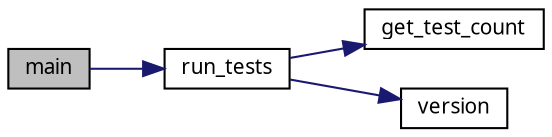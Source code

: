 digraph G
{
  edge [fontname="FreeSans.ttf",fontsize="10",labelfontname="FreeSans.ttf",labelfontsize="10"];
  node [fontname="FreeSans.ttf",fontsize="10",shape=record];
  rankdir=LR;
  Node1 [label="main",height=0.2,width=0.4,color="black", fillcolor="grey75", style="filled" fontcolor="black"];
  Node1 -> Node2 [color="midnightblue",fontsize="10",style="solid",fontname="FreeSans.ttf"];
  Node2 [label="run_tests",height=0.2,width=0.4,color="black", fillcolor="white", style="filled",URL="$shortcut_8cpp.html#ac3ef4e4ac9b8681e56bf390cb4c152cd"];
  Node2 -> Node3 [color="midnightblue",fontsize="10",style="solid",fontname="FreeSans.ttf"];
  Node3 [label="get_test_count",height=0.2,width=0.4,color="black", fillcolor="white", style="filled",URL="$shortcut_8cpp.html#aa7982398308844766b98a83b672f05cd"];
  Node2 -> Node4 [color="midnightblue",fontsize="10",style="solid",fontname="FreeSans.ttf"];
  Node4 [label="version",height=0.2,width=0.4,color="black", fillcolor="white", style="filled",URL="$shortcut_8cpp.html#aae0723227a447e55f27ee7d2cbfc81cc"];
}
